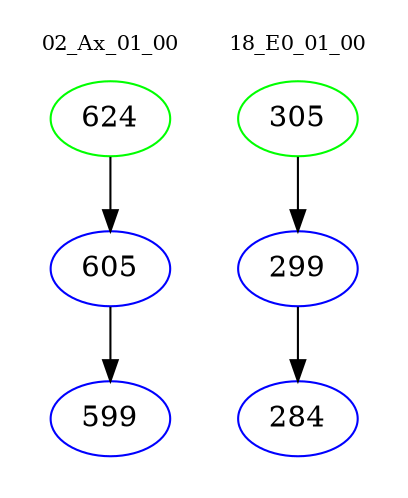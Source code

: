 digraph{
subgraph cluster_0 {
color = white
label = "02_Ax_01_00";
fontsize=10;
T0_624 [label="624", color="green"]
T0_624 -> T0_605 [color="black"]
T0_605 [label="605", color="blue"]
T0_605 -> T0_599 [color="black"]
T0_599 [label="599", color="blue"]
}
subgraph cluster_1 {
color = white
label = "18_E0_01_00";
fontsize=10;
T1_305 [label="305", color="green"]
T1_305 -> T1_299 [color="black"]
T1_299 [label="299", color="blue"]
T1_299 -> T1_284 [color="black"]
T1_284 [label="284", color="blue"]
}
}
